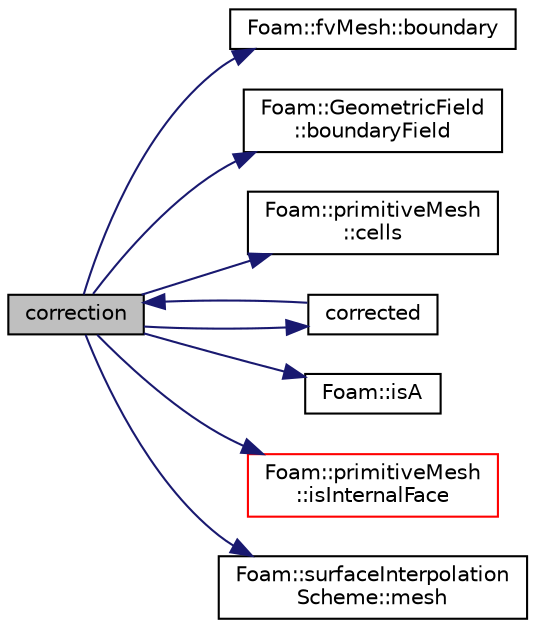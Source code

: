 digraph "correction"
{
  bgcolor="transparent";
  edge [fontname="Helvetica",fontsize="10",labelfontname="Helvetica",labelfontsize="10"];
  node [fontname="Helvetica",fontsize="10",shape=record];
  rankdir="LR";
  Node1 [label="correction",height=0.2,width=0.4,color="black", fillcolor="grey75", style="filled", fontcolor="black"];
  Node1 -> Node2 [color="midnightblue",fontsize="10",style="solid",fontname="Helvetica"];
  Node2 [label="Foam::fvMesh::boundary",height=0.2,width=0.4,color="black",URL="$a00879.html#a971347d65410875e38ea654dfd193a19",tooltip="Return reference to boundary mesh. "];
  Node1 -> Node3 [color="midnightblue",fontsize="10",style="solid",fontname="Helvetica"];
  Node3 [label="Foam::GeometricField\l::boundaryField",height=0.2,width=0.4,color="black",URL="$a00924.html#a3c6c1a789b48ea0c5e8bff64f9c14f2d",tooltip="Return reference to GeometricBoundaryField. "];
  Node1 -> Node4 [color="midnightblue",fontsize="10",style="solid",fontname="Helvetica"];
  Node4 [label="Foam::primitiveMesh\l::cells",height=0.2,width=0.4,color="black",URL="$a01974.html#a5838384c0cea399b56339f30bc8558ab"];
  Node1 -> Node5 [color="midnightblue",fontsize="10",style="solid",fontname="Helvetica"];
  Node5 [label="corrected",height=0.2,width=0.4,color="black",URL="$a01757.html#a38c3af2f484a71e2cedacc747beafdfc",tooltip="Return true if this scheme uses an explicit correction. "];
  Node5 -> Node1 [color="midnightblue",fontsize="10",style="solid",fontname="Helvetica"];
  Node1 -> Node6 [color="midnightblue",fontsize="10",style="solid",fontname="Helvetica"];
  Node6 [label="Foam::isA",height=0.2,width=0.4,color="black",URL="$a10742.html#a7f38c7df863d37f5357047d27dab7711",tooltip="Check if a dynamic_cast to typeid is possible. "];
  Node1 -> Node7 [color="midnightblue",fontsize="10",style="solid",fontname="Helvetica"];
  Node7 [label="Foam::primitiveMesh\l::isInternalFace",height=0.2,width=0.4,color="red",URL="$a01974.html#a836bb7ec097736e6d0c7903e486776a8",tooltip="Return true if given face label is internal to the mesh. "];
  Node1 -> Node8 [color="midnightblue",fontsize="10",style="solid",fontname="Helvetica"];
  Node8 [label="Foam::surfaceInterpolation\lScheme::mesh",height=0.2,width=0.4,color="black",URL="$a02490.html#a9687e6999ad5ae21072ec74623f049ff",tooltip="Return mesh reference. "];
}
